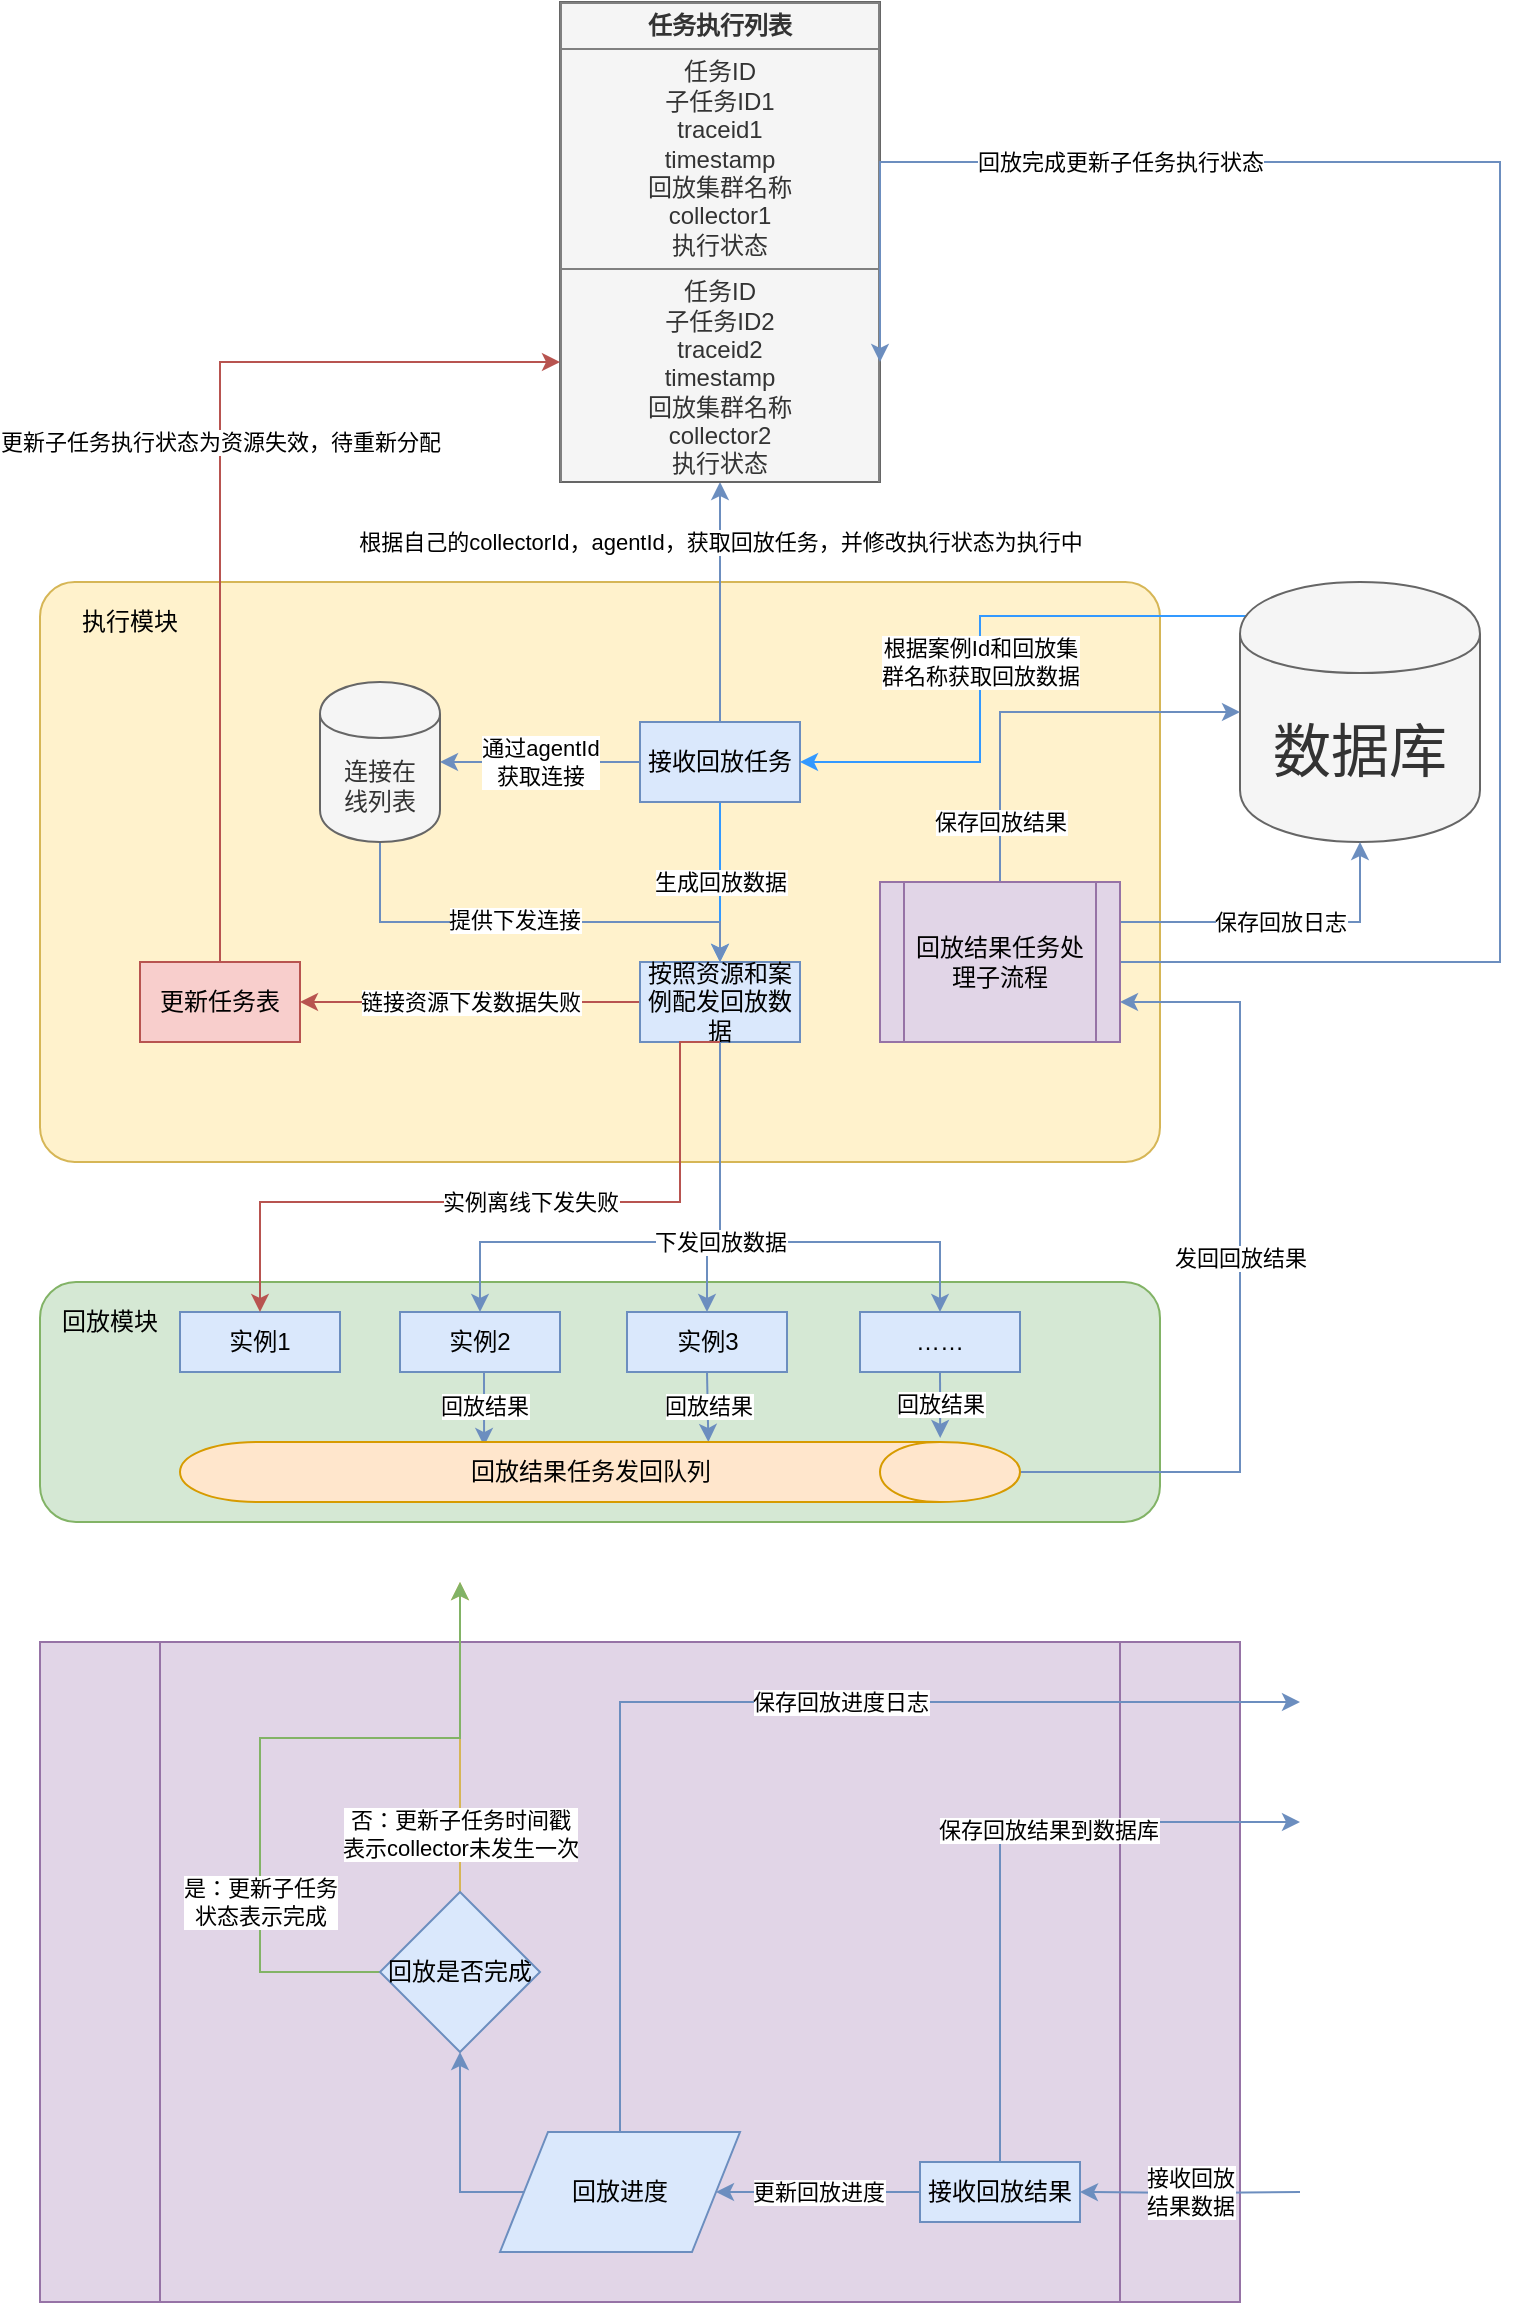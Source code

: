 <mxfile version="13.1.1" type="github"><diagram id="8C6d7smwfxW90fpyZ9yR" name="第 1 页"><mxGraphModel dx="1422" dy="754" grid="1" gridSize="10" guides="1" tooltips="1" connect="1" arrows="1" fold="1" page="1" pageScale="1" pageWidth="827" pageHeight="1169" math="0" shadow="0"><root><mxCell id="0"/><mxCell id="1" parent="0"/><mxCell id="ZYR6mgEAjWnbd_dMBprN-42" value="" style="shape=process;whiteSpace=wrap;html=1;backgroundOutline=1;fillColor=#e1d5e7;strokeColor=#9673a6;" vertex="1" parent="1"><mxGeometry x="80" y="820" width="600" height="330" as="geometry"/></mxCell><mxCell id="ZYR6mgEAjWnbd_dMBprN-45" value="接收回放&lt;br&gt;结果数据" style="edgeStyle=orthogonalEdgeStyle;rounded=0;orthogonalLoop=1;jettySize=auto;html=1;entryX=1;entryY=0.5;entryDx=0;entryDy=0;fillColor=#dae8fc;strokeColor=#6c8ebf;" edge="1" parent="1" target="ZYR6mgEAjWnbd_dMBprN-44"><mxGeometry relative="1" as="geometry"><mxPoint x="710" y="1095" as="sourcePoint"/></mxGeometry></mxCell><mxCell id="ZYR6mgEAjWnbd_dMBprN-1" value="" style="rounded=1;whiteSpace=wrap;html=1;fillColor=#fff2cc;strokeColor=#d6b656;arcSize=6;" vertex="1" parent="1"><mxGeometry x="80" y="290" width="560" height="290" as="geometry"/></mxCell><mxCell id="ZYR6mgEAjWnbd_dMBprN-9" value="" style="rounded=1;whiteSpace=wrap;html=1;fillColor=#d5e8d4;strokeColor=#82b366;" vertex="1" parent="1"><mxGeometry x="80" y="640" width="560" height="120" as="geometry"/></mxCell><mxCell id="ZYR6mgEAjWnbd_dMBprN-2" value="生成回放数据" style="edgeStyle=orthogonalEdgeStyle;rounded=0;orthogonalLoop=1;jettySize=auto;html=1;exitX=0.5;exitY=1;exitDx=0;exitDy=0;entryX=0.5;entryY=0;entryDx=0;entryDy=0;strokeColor=#3399FF;fontSize=11;fontColor=#000000;" edge="1" parent="1" source="ZYR6mgEAjWnbd_dMBprN-4" target="ZYR6mgEAjWnbd_dMBprN-5"><mxGeometry relative="1" as="geometry"><Array as="points"><mxPoint x="420" y="440"/><mxPoint x="420" y="440"/></Array></mxGeometry></mxCell><mxCell id="ZYR6mgEAjWnbd_dMBprN-3" value="根据自己的collectorId，agentId，获取回放任务，并修改执行状态为执行中" style="edgeStyle=orthogonalEdgeStyle;rounded=0;orthogonalLoop=1;jettySize=auto;html=1;exitX=0.5;exitY=0;exitDx=0;exitDy=0;entryX=0.5;entryY=1;entryDx=0;entryDy=0;fillColor=#dae8fc;strokeColor=#6c8ebf;" edge="1" parent="1" source="ZYR6mgEAjWnbd_dMBprN-4" target="ZYR6mgEAjWnbd_dMBprN-8"><mxGeometry x="0.5" relative="1" as="geometry"><mxPoint as="offset"/></mxGeometry></mxCell><mxCell id="ZYR6mgEAjWnbd_dMBprN-39" value="通过agentId&lt;br&gt;获取连接" style="edgeStyle=orthogonalEdgeStyle;rounded=0;orthogonalLoop=1;jettySize=auto;html=1;exitX=0;exitY=0.5;exitDx=0;exitDy=0;entryX=1;entryY=0.5;entryDx=0;entryDy=0;fillColor=#dae8fc;strokeColor=#6c8ebf;" edge="1" parent="1" source="ZYR6mgEAjWnbd_dMBprN-4" target="ZYR6mgEAjWnbd_dMBprN-38"><mxGeometry relative="1" as="geometry"/></mxCell><mxCell id="ZYR6mgEAjWnbd_dMBprN-4" value="接收回放任务" style="rounded=0;whiteSpace=wrap;html=1;fillColor=#dae8fc;strokeColor=#6c8ebf;" vertex="1" parent="1"><mxGeometry x="380" y="360" width="80" height="40" as="geometry"/></mxCell><mxCell id="ZYR6mgEAjWnbd_dMBprN-35" value="链接资源下发数据失败" style="edgeStyle=orthogonalEdgeStyle;rounded=0;orthogonalLoop=1;jettySize=auto;html=1;exitX=0;exitY=0.5;exitDx=0;exitDy=0;entryX=1;entryY=0.5;entryDx=0;entryDy=0;fillColor=#f8cecc;strokeColor=#b85450;" edge="1" parent="1" source="ZYR6mgEAjWnbd_dMBprN-5" target="ZYR6mgEAjWnbd_dMBprN-34"><mxGeometry relative="1" as="geometry"/></mxCell><mxCell id="ZYR6mgEAjWnbd_dMBprN-5" value="按照资源和案例配发回放数据" style="rounded=0;whiteSpace=wrap;html=1;fillColor=#dae8fc;strokeColor=#6c8ebf;" vertex="1" parent="1"><mxGeometry x="380" y="480" width="80" height="40" as="geometry"/></mxCell><mxCell id="ZYR6mgEAjWnbd_dMBprN-6" value="根据案例Id和回放集&lt;br&gt;群名称获取回放数据" style="edgeStyle=orthogonalEdgeStyle;rounded=0;orthogonalLoop=1;jettySize=auto;html=1;exitX=0.15;exitY=0.05;exitDx=0;exitDy=0;exitPerimeter=0;entryX=1;entryY=0.5;entryDx=0;entryDy=0;strokeColor=#3399FF;fontSize=11;fontColor=#000000;" edge="1" parent="1" source="ZYR6mgEAjWnbd_dMBprN-7" target="ZYR6mgEAjWnbd_dMBprN-4"><mxGeometry x="0.129" relative="1" as="geometry"><Array as="points"><mxPoint x="550" y="307"/><mxPoint x="550" y="380"/></Array><mxPoint as="offset"/></mxGeometry></mxCell><mxCell id="ZYR6mgEAjWnbd_dMBprN-7" value="数据库" style="shape=cylinder;whiteSpace=wrap;html=1;boundedLbl=1;backgroundOutline=1;fontSize=29;fontColor=#333333;fillColor=#f5f5f5;strokeColor=#666666;" vertex="1" parent="1"><mxGeometry x="680" y="290" width="120" height="130" as="geometry"/></mxCell><mxCell id="ZYR6mgEAjWnbd_dMBprN-8" value="&lt;table border=&quot;1&quot; width=&quot;100%&quot; cellpadding=&quot;4&quot; style=&quot;width: 100% ; height: 100% ; border-collapse: collapse&quot;&gt;&lt;tbody&gt;&lt;tr&gt;&lt;th align=&quot;center&quot;&gt;任务执行列表&lt;/th&gt;&lt;/tr&gt;&lt;tr&gt;&lt;td align=&quot;center&quot;&gt;任务ID&lt;br&gt;子任务ID1&lt;br&gt;traceid1&lt;br&gt;timestamp&lt;br&gt;回放集群名称&lt;br&gt;collector1&lt;br&gt;执行状态&lt;/td&gt;&lt;/tr&gt;&lt;tr&gt;&lt;td align=&quot;center&quot;&gt;任务ID&lt;br&gt;子任务ID2&lt;br&gt;traceid2&lt;br&gt;timestamp&lt;br&gt;回放集群名称&lt;br&gt;collector2&lt;br&gt;执行状态&lt;br&gt;&lt;/td&gt;&lt;/tr&gt;&lt;/tbody&gt;&lt;/table&gt;" style="text;html=1;strokeColor=#666666;fillColor=#f5f5f5;overflow=fill;fontColor=#333333;" vertex="1" parent="1"><mxGeometry x="340" width="160" height="240" as="geometry"/></mxCell><mxCell id="ZYR6mgEAjWnbd_dMBprN-10" value="执行模块" style="text;html=1;strokeColor=none;fillColor=none;align=center;verticalAlign=middle;whiteSpace=wrap;rounded=0;" vertex="1" parent="1"><mxGeometry x="90" y="300" width="70" height="20" as="geometry"/></mxCell><mxCell id="ZYR6mgEAjWnbd_dMBprN-11" value="回放模块" style="text;html=1;strokeColor=none;fillColor=none;align=center;verticalAlign=middle;whiteSpace=wrap;rounded=0;" vertex="1" parent="1"><mxGeometry x="90" y="650" width="50" height="20" as="geometry"/></mxCell><mxCell id="ZYR6mgEAjWnbd_dMBprN-12" value="实例1" style="rounded=0;whiteSpace=wrap;html=1;fillColor=#dae8fc;strokeColor=#6c8ebf;" vertex="1" parent="1"><mxGeometry x="150" y="655" width="80" height="30" as="geometry"/></mxCell><mxCell id="ZYR6mgEAjWnbd_dMBprN-24" value="回放结果" style="edgeStyle=orthogonalEdgeStyle;rounded=0;orthogonalLoop=1;jettySize=auto;html=1;exitX=0.5;exitY=1;exitDx=0;exitDy=0;entryX=0.067;entryY=0.638;entryDx=0;entryDy=0;entryPerimeter=0;fillColor=#dae8fc;strokeColor=#6c8ebf;" edge="1" parent="1" source="ZYR6mgEAjWnbd_dMBprN-13" target="ZYR6mgEAjWnbd_dMBprN-22"><mxGeometry relative="1" as="geometry"/></mxCell><mxCell id="ZYR6mgEAjWnbd_dMBprN-13" value="实例2" style="rounded=0;whiteSpace=wrap;html=1;fillColor=#dae8fc;strokeColor=#6c8ebf;" vertex="1" parent="1"><mxGeometry x="260" y="655" width="80" height="30" as="geometry"/></mxCell><mxCell id="ZYR6mgEAjWnbd_dMBprN-26" value="回放结果" style="edgeStyle=orthogonalEdgeStyle;rounded=0;orthogonalLoop=1;jettySize=auto;html=1;exitX=0.5;exitY=1;exitDx=0;exitDy=0;entryX=0;entryY=0.371;entryDx=0;entryDy=0;entryPerimeter=0;fillColor=#dae8fc;strokeColor=#6c8ebf;" edge="1" parent="1" source="ZYR6mgEAjWnbd_dMBprN-14" target="ZYR6mgEAjWnbd_dMBprN-22"><mxGeometry relative="1" as="geometry"/></mxCell><mxCell id="ZYR6mgEAjWnbd_dMBprN-14" value="实例3" style="rounded=0;whiteSpace=wrap;html=1;fillColor=#dae8fc;strokeColor=#6c8ebf;" vertex="1" parent="1"><mxGeometry x="373.5" y="655" width="80" height="30" as="geometry"/></mxCell><mxCell id="ZYR6mgEAjWnbd_dMBprN-27" value="回放结果" style="edgeStyle=orthogonalEdgeStyle;rounded=0;orthogonalLoop=1;jettySize=auto;html=1;exitX=0.5;exitY=1;exitDx=0;exitDy=0;entryX=-0.067;entryY=0.095;entryDx=0;entryDy=0;entryPerimeter=0;fillColor=#dae8fc;strokeColor=#6c8ebf;" edge="1" parent="1" source="ZYR6mgEAjWnbd_dMBprN-15" target="ZYR6mgEAjWnbd_dMBprN-22"><mxGeometry relative="1" as="geometry"/></mxCell><mxCell id="ZYR6mgEAjWnbd_dMBprN-15" value="……" style="rounded=0;whiteSpace=wrap;html=1;fillColor=#dae8fc;strokeColor=#6c8ebf;" vertex="1" parent="1"><mxGeometry x="490" y="655" width="80" height="30" as="geometry"/></mxCell><mxCell id="ZYR6mgEAjWnbd_dMBprN-16" style="edgeStyle=orthogonalEdgeStyle;rounded=0;orthogonalLoop=1;jettySize=auto;html=1;exitX=0.5;exitY=1;exitDx=0;exitDy=0;entryX=0.5;entryY=0;entryDx=0;entryDy=0;fillColor=#dae8fc;strokeColor=#6c8ebf;" edge="1" parent="1" source="ZYR6mgEAjWnbd_dMBprN-5" target="ZYR6mgEAjWnbd_dMBprN-14"><mxGeometry relative="1" as="geometry"><Array as="points"><mxPoint x="420" y="620"/><mxPoint x="414" y="620"/></Array></mxGeometry></mxCell><mxCell id="ZYR6mgEAjWnbd_dMBprN-17" style="edgeStyle=orthogonalEdgeStyle;rounded=0;orthogonalLoop=1;jettySize=auto;html=1;exitX=0.5;exitY=1;exitDx=0;exitDy=0;entryX=0.5;entryY=0;entryDx=0;entryDy=0;fillColor=#dae8fc;strokeColor=#6c8ebf;" edge="1" parent="1" source="ZYR6mgEAjWnbd_dMBprN-5" target="ZYR6mgEAjWnbd_dMBprN-15"><mxGeometry relative="1" as="geometry"><Array as="points"><mxPoint x="420" y="620"/><mxPoint x="530" y="620"/></Array></mxGeometry></mxCell><mxCell id="ZYR6mgEAjWnbd_dMBprN-18" style="edgeStyle=orthogonalEdgeStyle;rounded=0;orthogonalLoop=1;jettySize=auto;html=1;exitX=0.5;exitY=1;exitDx=0;exitDy=0;entryX=0.5;entryY=0;entryDx=0;entryDy=0;fillColor=#dae8fc;strokeColor=#6c8ebf;" edge="1" parent="1" source="ZYR6mgEAjWnbd_dMBprN-5" target="ZYR6mgEAjWnbd_dMBprN-13"><mxGeometry relative="1" as="geometry"><Array as="points"><mxPoint x="420" y="620"/><mxPoint x="300" y="620"/></Array></mxGeometry></mxCell><mxCell id="ZYR6mgEAjWnbd_dMBprN-21" value="下发回放数据" style="edgeLabel;html=1;align=center;verticalAlign=middle;resizable=0;points=[];" vertex="1" connectable="0" parent="ZYR6mgEAjWnbd_dMBprN-18"><mxGeometry x="-0.467" y="-1" relative="1" as="geometry"><mxPoint x="1" y="32" as="offset"/></mxGeometry></mxCell><mxCell id="ZYR6mgEAjWnbd_dMBprN-19" style="edgeStyle=orthogonalEdgeStyle;rounded=0;orthogonalLoop=1;jettySize=auto;html=1;exitX=0.5;exitY=1;exitDx=0;exitDy=0;entryX=0.5;entryY=0;entryDx=0;entryDy=0;fillColor=#f8cecc;strokeColor=#b85450;" edge="1" parent="1" source="ZYR6mgEAjWnbd_dMBprN-5" target="ZYR6mgEAjWnbd_dMBprN-12"><mxGeometry relative="1" as="geometry"><Array as="points"><mxPoint x="400" y="520"/><mxPoint x="400" y="600"/><mxPoint x="190" y="600"/></Array></mxGeometry></mxCell><mxCell id="ZYR6mgEAjWnbd_dMBprN-20" value="实例离线下发失败" style="edgeLabel;html=1;align=center;verticalAlign=middle;resizable=0;points=[];" vertex="1" connectable="0" parent="ZYR6mgEAjWnbd_dMBprN-19"><mxGeometry x="-0.041" relative="1" as="geometry"><mxPoint as="offset"/></mxGeometry></mxCell><mxCell id="ZYR6mgEAjWnbd_dMBprN-29" style="edgeStyle=orthogonalEdgeStyle;rounded=0;orthogonalLoop=1;jettySize=auto;html=1;exitX=0.5;exitY=0;exitDx=0;exitDy=0;entryX=1;entryY=0.75;entryDx=0;entryDy=0;fillColor=#dae8fc;strokeColor=#6c8ebf;" edge="1" parent="1" source="ZYR6mgEAjWnbd_dMBprN-22" target="ZYR6mgEAjWnbd_dMBprN-28"><mxGeometry relative="1" as="geometry"><Array as="points"><mxPoint x="680" y="735"/><mxPoint x="680" y="500"/></Array></mxGeometry></mxCell><mxCell id="ZYR6mgEAjWnbd_dMBprN-30" value="发回回放结果" style="edgeLabel;html=1;align=center;verticalAlign=middle;resizable=0;points=[];" vertex="1" connectable="0" parent="ZYR6mgEAjWnbd_dMBprN-29"><mxGeometry x="0.073" relative="1" as="geometry"><mxPoint as="offset"/></mxGeometry></mxCell><mxCell id="ZYR6mgEAjWnbd_dMBprN-22" value="回放结果任务发回队列" style="shape=cylinder;whiteSpace=wrap;html=1;boundedLbl=1;backgroundOutline=1;direction=south;fillColor=#ffe6cc;strokeColor=#d79b00;" vertex="1" parent="1"><mxGeometry x="150" y="720" width="420" height="30" as="geometry"/></mxCell><mxCell id="ZYR6mgEAjWnbd_dMBprN-31" value="保存回放结果" style="edgeStyle=orthogonalEdgeStyle;rounded=0;orthogonalLoop=1;jettySize=auto;html=1;exitX=0.5;exitY=0;exitDx=0;exitDy=0;entryX=0;entryY=0.5;entryDx=0;entryDy=0;fillColor=#dae8fc;strokeColor=#6c8ebf;" edge="1" parent="1" source="ZYR6mgEAjWnbd_dMBprN-28" target="ZYR6mgEAjWnbd_dMBprN-7"><mxGeometry x="-0.707" relative="1" as="geometry"><mxPoint as="offset"/></mxGeometry></mxCell><mxCell id="ZYR6mgEAjWnbd_dMBprN-32" value="回放完成更新子任务执行状态" style="edgeStyle=orthogonalEdgeStyle;rounded=0;orthogonalLoop=1;jettySize=auto;html=1;exitX=1;exitY=0.5;exitDx=0;exitDy=0;entryX=1;entryY=0.75;entryDx=0;entryDy=0;fillColor=#dae8fc;strokeColor=#6c8ebf;" edge="1" parent="1" source="ZYR6mgEAjWnbd_dMBprN-28" target="ZYR6mgEAjWnbd_dMBprN-8"><mxGeometry x="0.56" relative="1" as="geometry"><Array as="points"><mxPoint x="810" y="480"/><mxPoint x="810" y="80"/></Array><mxPoint as="offset"/></mxGeometry></mxCell><mxCell id="ZYR6mgEAjWnbd_dMBprN-56" value="保存回放日志" style="edgeStyle=orthogonalEdgeStyle;rounded=0;orthogonalLoop=1;jettySize=auto;html=1;exitX=1;exitY=0.25;exitDx=0;exitDy=0;entryX=0.5;entryY=1;entryDx=0;entryDy=0;fillColor=#dae8fc;strokeColor=#6c8ebf;" edge="1" parent="1" source="ZYR6mgEAjWnbd_dMBprN-28" target="ZYR6mgEAjWnbd_dMBprN-7"><mxGeometry relative="1" as="geometry"/></mxCell><mxCell id="ZYR6mgEAjWnbd_dMBprN-28" value="回放结果任务处理子流程" style="shape=process;whiteSpace=wrap;html=1;backgroundOutline=1;fillColor=#e1d5e7;strokeColor=#9673a6;" vertex="1" parent="1"><mxGeometry x="500" y="440" width="120" height="80" as="geometry"/></mxCell><mxCell id="ZYR6mgEAjWnbd_dMBprN-36" style="edgeStyle=orthogonalEdgeStyle;rounded=0;orthogonalLoop=1;jettySize=auto;html=1;exitX=0.5;exitY=0;exitDx=0;exitDy=0;entryX=0;entryY=0.75;entryDx=0;entryDy=0;fillColor=#f8cecc;strokeColor=#b85450;" edge="1" parent="1" source="ZYR6mgEAjWnbd_dMBprN-34" target="ZYR6mgEAjWnbd_dMBprN-8"><mxGeometry relative="1" as="geometry"/></mxCell><mxCell id="ZYR6mgEAjWnbd_dMBprN-37" value="更新子任务执行状态为资源失效，待重新分配" style="edgeLabel;html=1;align=center;verticalAlign=middle;resizable=0;points=[];" vertex="1" connectable="0" parent="ZYR6mgEAjWnbd_dMBprN-36"><mxGeometry x="0.014" y="1" relative="1" as="geometry"><mxPoint x="1" y="-22" as="offset"/></mxGeometry></mxCell><mxCell id="ZYR6mgEAjWnbd_dMBprN-34" value="更新任务表" style="rounded=0;whiteSpace=wrap;html=1;fillColor=#f8cecc;strokeColor=#b85450;" vertex="1" parent="1"><mxGeometry x="130" y="480" width="80" height="40" as="geometry"/></mxCell><mxCell id="ZYR6mgEAjWnbd_dMBprN-40" style="edgeStyle=orthogonalEdgeStyle;rounded=0;orthogonalLoop=1;jettySize=auto;html=1;exitX=0.5;exitY=1;exitDx=0;exitDy=0;entryX=0.5;entryY=0;entryDx=0;entryDy=0;fillColor=#dae8fc;strokeColor=#6c8ebf;" edge="1" parent="1" source="ZYR6mgEAjWnbd_dMBprN-38" target="ZYR6mgEAjWnbd_dMBprN-5"><mxGeometry relative="1" as="geometry"><Array as="points"><mxPoint x="250" y="460"/><mxPoint x="420" y="460"/></Array></mxGeometry></mxCell><mxCell id="ZYR6mgEAjWnbd_dMBprN-41" value="提供下发连接" style="edgeLabel;html=1;align=center;verticalAlign=middle;resizable=0;points=[];" vertex="1" connectable="0" parent="ZYR6mgEAjWnbd_dMBprN-40"><mxGeometry x="-0.07" y="1" relative="1" as="geometry"><mxPoint as="offset"/></mxGeometry></mxCell><mxCell id="ZYR6mgEAjWnbd_dMBprN-38" value="连接在&lt;br&gt;线列表" style="shape=cylinder;whiteSpace=wrap;html=1;boundedLbl=1;backgroundOutline=1;fillColor=#f5f5f5;strokeColor=#666666;fontColor=#333333;" vertex="1" parent="1"><mxGeometry x="220" y="340" width="60" height="80" as="geometry"/></mxCell><mxCell id="ZYR6mgEAjWnbd_dMBprN-46" style="edgeStyle=orthogonalEdgeStyle;rounded=0;orthogonalLoop=1;jettySize=auto;html=1;exitX=0.5;exitY=0;exitDx=0;exitDy=0;fillColor=#dae8fc;strokeColor=#6c8ebf;" edge="1" parent="1" source="ZYR6mgEAjWnbd_dMBprN-44"><mxGeometry relative="1" as="geometry"><mxPoint x="710" y="910" as="targetPoint"/><Array as="points"><mxPoint x="560" y="910"/></Array></mxGeometry></mxCell><mxCell id="ZYR6mgEAjWnbd_dMBprN-47" value="保存回放结果到数据库" style="edgeLabel;html=1;align=center;verticalAlign=middle;resizable=0;points=[];" vertex="1" connectable="0" parent="ZYR6mgEAjWnbd_dMBprN-46"><mxGeometry x="0.037" y="-24" relative="1" as="geometry"><mxPoint as="offset"/></mxGeometry></mxCell><mxCell id="ZYR6mgEAjWnbd_dMBprN-49" value="更新回放进度" style="edgeStyle=orthogonalEdgeStyle;rounded=0;orthogonalLoop=1;jettySize=auto;html=1;exitX=0;exitY=0.5;exitDx=0;exitDy=0;fillColor=#dae8fc;strokeColor=#6c8ebf;" edge="1" parent="1" source="ZYR6mgEAjWnbd_dMBprN-44" target="ZYR6mgEAjWnbd_dMBprN-48"><mxGeometry relative="1" as="geometry"/></mxCell><mxCell id="ZYR6mgEAjWnbd_dMBprN-44" value="接收回放结果" style="rounded=0;whiteSpace=wrap;html=1;fillColor=#dae8fc;strokeColor=#6c8ebf;" vertex="1" parent="1"><mxGeometry x="520" y="1080" width="80" height="30" as="geometry"/></mxCell><mxCell id="ZYR6mgEAjWnbd_dMBprN-50" style="edgeStyle=orthogonalEdgeStyle;rounded=0;orthogonalLoop=1;jettySize=auto;html=1;exitX=0.5;exitY=0;exitDx=0;exitDy=0;fillColor=#dae8fc;strokeColor=#6c8ebf;" edge="1" parent="1" source="ZYR6mgEAjWnbd_dMBprN-48"><mxGeometry relative="1" as="geometry"><mxPoint x="710" y="850" as="targetPoint"/><Array as="points"><mxPoint x="370" y="850"/></Array></mxGeometry></mxCell><mxCell id="ZYR6mgEAjWnbd_dMBprN-51" value="保存回放进度日志" style="edgeLabel;html=1;align=center;verticalAlign=middle;resizable=0;points=[];" vertex="1" connectable="0" parent="ZYR6mgEAjWnbd_dMBprN-50"><mxGeometry x="-0.142" y="-2" relative="1" as="geometry"><mxPoint x="87" y="-2" as="offset"/></mxGeometry></mxCell><mxCell id="ZYR6mgEAjWnbd_dMBprN-53" style="edgeStyle=orthogonalEdgeStyle;rounded=0;orthogonalLoop=1;jettySize=auto;html=1;exitX=0;exitY=0.5;exitDx=0;exitDy=0;entryX=0.5;entryY=1;entryDx=0;entryDy=0;fillColor=#dae8fc;strokeColor=#6c8ebf;" edge="1" parent="1" source="ZYR6mgEAjWnbd_dMBprN-48" target="ZYR6mgEAjWnbd_dMBprN-52"><mxGeometry relative="1" as="geometry"><Array as="points"><mxPoint x="290" y="1095"/></Array></mxGeometry></mxCell><mxCell id="ZYR6mgEAjWnbd_dMBprN-48" value="回放进度" style="shape=parallelogram;perimeter=parallelogramPerimeter;whiteSpace=wrap;html=1;fillColor=#dae8fc;strokeColor=#6c8ebf;" vertex="1" parent="1"><mxGeometry x="310" y="1065" width="120" height="60" as="geometry"/></mxCell><mxCell id="ZYR6mgEAjWnbd_dMBprN-54" value="否：更新子任务时间戳&lt;br&gt;表示collector未发生一次" style="edgeStyle=orthogonalEdgeStyle;rounded=0;orthogonalLoop=1;jettySize=auto;html=1;exitX=0.5;exitY=0;exitDx=0;exitDy=0;fillColor=#fff2cc;strokeColor=#d6b656;" edge="1" parent="1" source="ZYR6mgEAjWnbd_dMBprN-52"><mxGeometry x="-0.617" relative="1" as="geometry"><mxPoint x="290" y="790" as="targetPoint"/><Array as="points"><mxPoint x="290" y="870"/><mxPoint x="290" y="870"/></Array><mxPoint as="offset"/></mxGeometry></mxCell><mxCell id="ZYR6mgEAjWnbd_dMBprN-55" value="是：更新子任务&lt;br&gt;状态表示完成" style="edgeStyle=orthogonalEdgeStyle;rounded=0;orthogonalLoop=1;jettySize=auto;html=1;exitX=0;exitY=0.5;exitDx=0;exitDy=0;fillColor=#d5e8d4;strokeColor=#82b366;" edge="1" parent="1" source="ZYR6mgEAjWnbd_dMBprN-52"><mxGeometry x="-0.662" y="-35" relative="1" as="geometry"><mxPoint x="290" y="790" as="targetPoint"/><Array as="points"><mxPoint x="190" y="985"/><mxPoint x="190" y="868"/><mxPoint x="290" y="868"/></Array><mxPoint x="-35" y="-35" as="offset"/></mxGeometry></mxCell><mxCell id="ZYR6mgEAjWnbd_dMBprN-52" value="回放是否完成" style="rhombus;whiteSpace=wrap;html=1;fillColor=#dae8fc;strokeColor=#6c8ebf;" vertex="1" parent="1"><mxGeometry x="250" y="945" width="80" height="80" as="geometry"/></mxCell></root></mxGraphModel></diagram></mxfile>